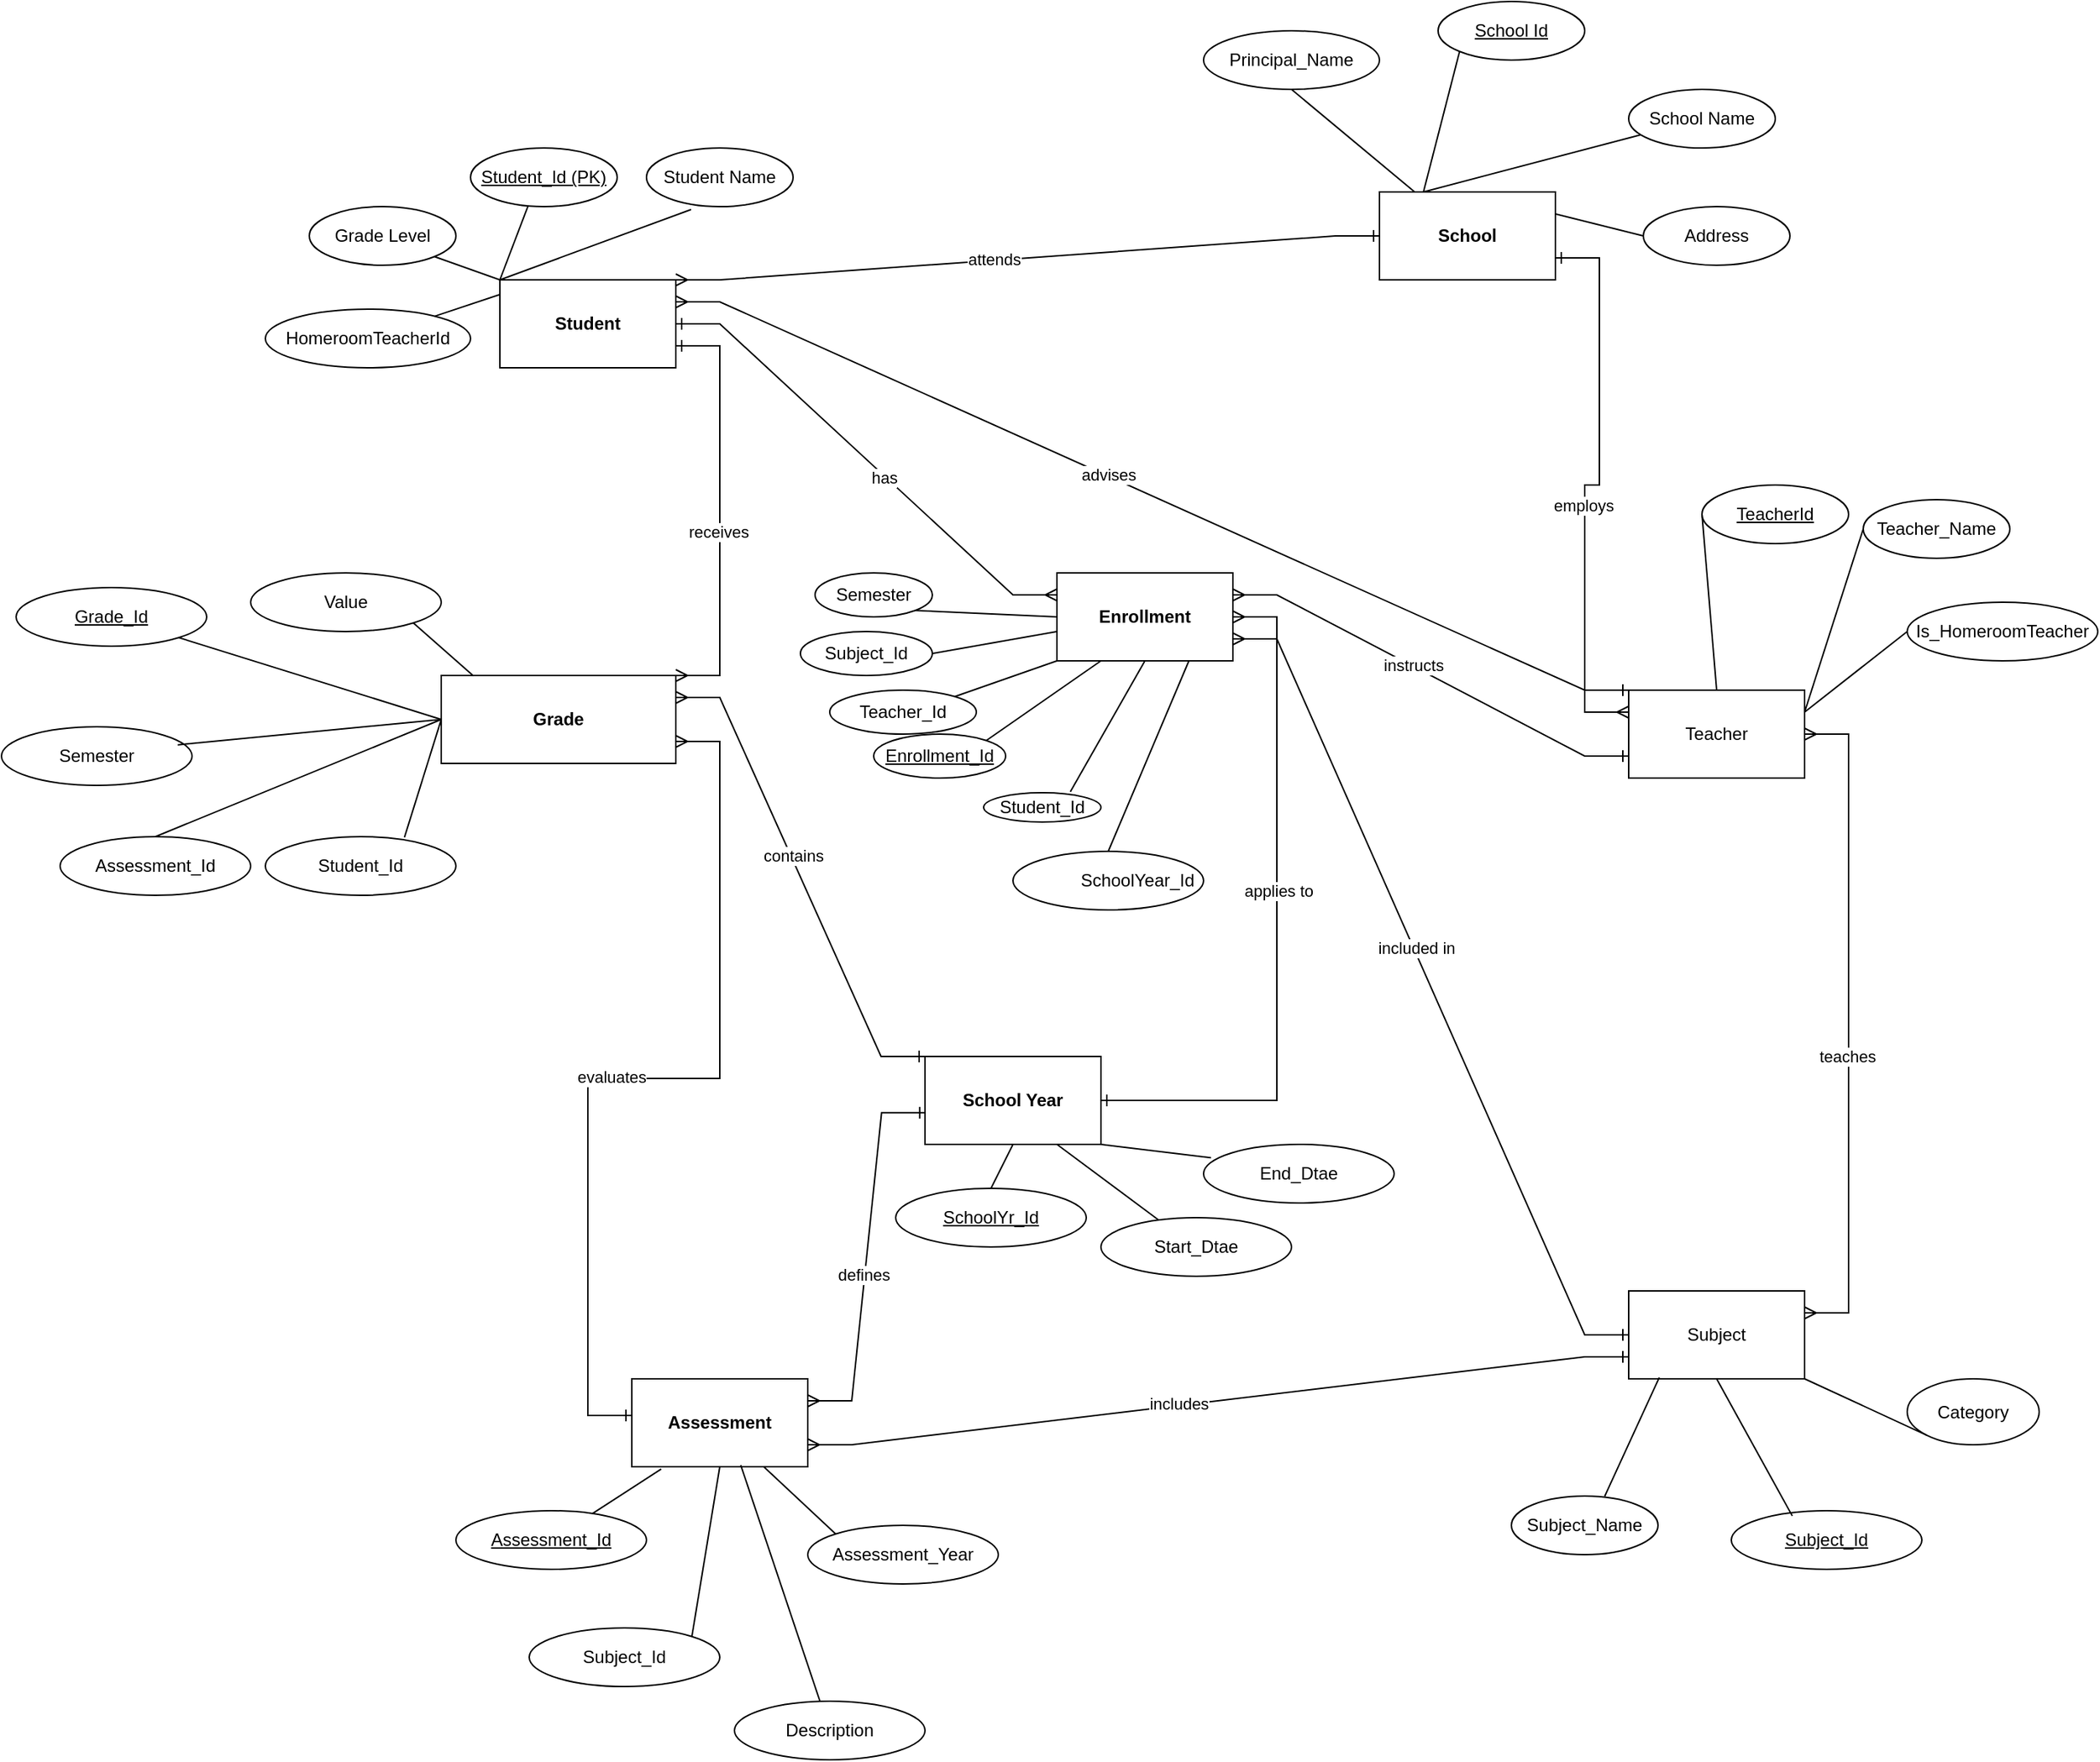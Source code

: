 <mxfile version="26.1.1">
  <diagram id="glenbrook-grading-system" name="Glenbrook Elementary School Grading System">
    <mxGraphModel dx="2268" dy="1816" grid="1" gridSize="10" guides="1" tooltips="1" connect="1" arrows="1" fold="1" page="1" pageScale="1" pageWidth="850" pageHeight="1100" math="0" shadow="0">
      <root>
        <mxCell id="0" />
        <mxCell id="1" parent="0" />
        <mxCell id="9" value="" style="edgeStyle=entityRelationEdgeStyle;fontSize=12;html=1;endArrow=ERmany;startArrow=ERone;rounded=0;entryX=1;entryY=0;entryDx=0;entryDy=0;startFill=0;endFill=0;exitX=0;exitY=0.5;exitDx=0;exitDy=0;" parent="1" source="iKPsb3ESiAYjKRTTwFBM-44" target="iKPsb3ESiAYjKRTTwFBM-43" edge="1">
          <mxGeometry width="100" height="100" relative="1" as="geometry">
            <mxPoint x="690" y="-40" as="sourcePoint" />
            <mxPoint x="310" y="60" as="targetPoint" />
          </mxGeometry>
        </mxCell>
        <mxCell id="10" value="attends" style="edgeLabel;html=1;align=center;verticalAlign=middle;resizable=0;points=[];" parent="9" vertex="1" connectable="0">
          <mxGeometry x="0.097" y="-1" relative="1" as="geometry">
            <mxPoint as="offset" />
          </mxGeometry>
        </mxCell>
        <mxCell id="11" value="" style="edgeStyle=entityRelationEdgeStyle;fontSize=12;html=1;endArrow=ERmany;startArrow=ERone;rounded=0;exitX=1;exitY=0.75;exitDx=0;exitDy=0;startFill=0;endFill=0;entryX=0;entryY=0.25;entryDx=0;entryDy=0;" parent="1" source="iKPsb3ESiAYjKRTTwFBM-44" target="iKPsb3ESiAYjKRTTwFBM-36" edge="1">
          <mxGeometry width="100" height="100" relative="1" as="geometry">
            <mxPoint x="750" y="10" as="sourcePoint" />
            <mxPoint x="850" y="280" as="targetPoint" />
          </mxGeometry>
        </mxCell>
        <mxCell id="12" value="employs" style="edgeLabel;html=1;align=center;verticalAlign=middle;resizable=0;points=[];" parent="11" vertex="1" connectable="0">
          <mxGeometry x="0.097" y="-1" relative="1" as="geometry">
            <mxPoint as="offset" />
          </mxGeometry>
        </mxCell>
        <mxCell id="13" value="" style="edgeStyle=entityRelationEdgeStyle;fontSize=12;html=1;endArrow=ERmany;startArrow=ERmany;rounded=0;entryX=1;entryY=0.25;entryDx=0;entryDy=0;startFill=0;endFill=0;" parent="1" source="iKPsb3ESiAYjKRTTwFBM-36" target="iKPsb3ESiAYjKRTTwFBM-37" edge="1">
          <mxGeometry width="100" height="100" relative="1" as="geometry">
            <mxPoint x="940" y="340" as="sourcePoint" />
            <mxPoint x="918" y="488.44" as="targetPoint" />
          </mxGeometry>
        </mxCell>
        <mxCell id="14" value="teaches" style="edgeLabel;html=1;align=center;verticalAlign=middle;resizable=0;points=[];" parent="13" vertex="1" connectable="0">
          <mxGeometry x="0.097" y="-1" relative="1" as="geometry">
            <mxPoint as="offset" />
          </mxGeometry>
        </mxCell>
        <mxCell id="28" value="" style="edgeStyle=entityRelationEdgeStyle;fontSize=12;html=1;endArrow=ERmany;startArrow=ERone;rounded=0;entryX=0;entryY=0.25;entryDx=0;entryDy=0;exitX=1;exitY=0.5;exitDx=0;exitDy=0;startFill=0;endFill=0;" parent="1" source="iKPsb3ESiAYjKRTTwFBM-43" target="iKPsb3ESiAYjKRTTwFBM-40" edge="1">
          <mxGeometry width="100" height="100" relative="1" as="geometry">
            <mxPoint x="310" y="120" as="sourcePoint" />
            <mxPoint x="360" y="270" as="targetPoint" />
          </mxGeometry>
        </mxCell>
        <mxCell id="29" value="has" style="edgeLabel;html=1;align=center;verticalAlign=middle;resizable=0;points=[];" parent="28" vertex="1" connectable="0">
          <mxGeometry x="0.097" y="-1" relative="1" as="geometry">
            <mxPoint as="offset" />
          </mxGeometry>
        </mxCell>
        <mxCell id="30" value="" style="edgeStyle=entityRelationEdgeStyle;fontSize=12;html=1;endArrow=ERmany;startArrow=ERone;rounded=0;entryX=1;entryY=0.75;entryDx=0;entryDy=0;startFill=0;endFill=0;exitX=0;exitY=0.5;exitDx=0;exitDy=0;" parent="1" source="iKPsb3ESiAYjKRTTwFBM-37" target="iKPsb3ESiAYjKRTTwFBM-40" edge="1">
          <mxGeometry width="100" height="100" relative="1" as="geometry">
            <mxPoint x="790" y="550" as="sourcePoint" />
            <mxPoint x="520" y="330" as="targetPoint" />
          </mxGeometry>
        </mxCell>
        <mxCell id="31" value="included in" style="edgeLabel;html=1;align=center;verticalAlign=middle;resizable=0;points=[];" parent="30" vertex="1" connectable="0">
          <mxGeometry x="0.097" y="-1" relative="1" as="geometry">
            <mxPoint as="offset" />
          </mxGeometry>
        </mxCell>
        <mxCell id="32" value="" style="edgeStyle=entityRelationEdgeStyle;fontSize=12;html=1;endArrow=ERmany;startArrow=ERone;rounded=0;entryX=1;entryY=0.25;entryDx=0;entryDy=0;exitX=0;exitY=0.75;exitDx=0;exitDy=0;startFill=0;endFill=0;" parent="1" source="iKPsb3ESiAYjKRTTwFBM-36" target="iKPsb3ESiAYjKRTTwFBM-40" edge="1">
          <mxGeometry width="100" height="100" relative="1" as="geometry">
            <mxPoint x="780" y="290" as="sourcePoint" />
            <mxPoint x="520" y="300" as="targetPoint" />
          </mxGeometry>
        </mxCell>
        <mxCell id="33" value="instructs" style="edgeLabel;html=1;align=center;verticalAlign=middle;resizable=0;points=[];" parent="32" vertex="1" connectable="0">
          <mxGeometry x="0.097" y="-1" relative="1" as="geometry">
            <mxPoint as="offset" />
          </mxGeometry>
        </mxCell>
        <mxCell id="15" value="" style="edgeStyle=entityRelationEdgeStyle;fontSize=12;html=1;endArrow=ERmany;startArrow=ERone;rounded=0;entryX=1;entryY=0;entryDx=0;entryDy=0;exitX=1;exitY=0.75;exitDx=0;exitDy=0;startFill=0;endFill=0;" parent="1" source="iKPsb3ESiAYjKRTTwFBM-43" target="iKPsb3ESiAYjKRTTwFBM-42" edge="1">
          <mxGeometry width="100" height="100" relative="1" as="geometry">
            <mxPoint x="230" y="120" as="sourcePoint" />
            <mxPoint x="160" y="230" as="targetPoint" />
            <Array as="points">
              <mxPoint x="240" y="440" />
            </Array>
          </mxGeometry>
        </mxCell>
        <mxCell id="16" value="receives" style="edgeLabel;html=1;align=center;verticalAlign=middle;resizable=0;points=[];" parent="15" vertex="1" connectable="0">
          <mxGeometry x="0.097" y="-1" relative="1" as="geometry">
            <mxPoint as="offset" />
          </mxGeometry>
        </mxCell>
        <mxCell id="17" value="" style="edgeStyle=entityRelationEdgeStyle;fontSize=12;html=1;endArrow=ERmany;startArrow=ERone;rounded=0;entryX=1;entryY=0.75;entryDx=0;entryDy=0;startFill=0;endFill=0;exitX=0;exitY=0.75;exitDx=0;exitDy=0;" parent="1" source="iKPsb3ESiAYjKRTTwFBM-37" target="iKPsb3ESiAYjKRTTwFBM-39" edge="1">
          <mxGeometry width="100" height="100" relative="1" as="geometry">
            <mxPoint x="890" y="660" as="sourcePoint" />
            <mxPoint x="340" y="830" as="targetPoint" />
            <Array as="points">
              <mxPoint x="680" y="710" />
              <mxPoint x="550" y="665" />
            </Array>
          </mxGeometry>
        </mxCell>
        <mxCell id="18" value="includes" style="edgeLabel;html=1;align=center;verticalAlign=middle;resizable=0;points=[];" parent="17" vertex="1" connectable="0">
          <mxGeometry x="0.097" y="-1" relative="1" as="geometry">
            <mxPoint as="offset" />
          </mxGeometry>
        </mxCell>
        <mxCell id="19" value="" style="edgeStyle=entityRelationEdgeStyle;fontSize=12;html=1;endArrow=ERone;startArrow=ERmany;rounded=0;entryX=0;entryY=0.5;entryDx=0;entryDy=0;startFill=0;endFill=0;exitX=1;exitY=0.75;exitDx=0;exitDy=0;" parent="1" source="iKPsb3ESiAYjKRTTwFBM-42" edge="1">
          <mxGeometry width="100" height="100" relative="1" as="geometry">
            <mxPoint x="120" y="320" as="sourcePoint" />
            <mxPoint x="180" y="755" as="targetPoint" />
          </mxGeometry>
        </mxCell>
        <mxCell id="20" value="evaluates" style="edgeLabel;html=1;align=center;verticalAlign=middle;resizable=0;points=[];" parent="19" vertex="1" connectable="0">
          <mxGeometry x="0.097" y="-1" relative="1" as="geometry">
            <mxPoint as="offset" />
          </mxGeometry>
        </mxCell>
        <mxCell id="21" value="" style="edgeStyle=entityRelationEdgeStyle;fontSize=12;html=1;endArrow=ERmany;startArrow=ERone;rounded=0;entryX=1;entryY=0.25;entryDx=0;entryDy=0;startFill=0;endFill=0;exitX=0;exitY=0;exitDx=0;exitDy=0;" parent="1" source="iKPsb3ESiAYjKRTTwFBM-36" target="iKPsb3ESiAYjKRTTwFBM-43" edge="1">
          <mxGeometry width="100" height="100" relative="1" as="geometry">
            <mxPoint x="778.88" y="273.2" as="sourcePoint" />
            <mxPoint x="310" y="90" as="targetPoint" />
          </mxGeometry>
        </mxCell>
        <mxCell id="22" value="advises" style="edgeLabel;html=1;align=center;verticalAlign=middle;resizable=0;points=[];" parent="21" vertex="1" connectable="0">
          <mxGeometry x="0.097" y="-1" relative="1" as="geometry">
            <mxPoint as="offset" />
          </mxGeometry>
        </mxCell>
        <mxCell id="23" value="" style="edgeStyle=entityRelationEdgeStyle;fontSize=12;html=1;endArrow=ERmany;startArrow=ERone;rounded=0;entryX=1;entryY=0.25;entryDx=0;entryDy=0;exitX=0;exitY=0;exitDx=0;exitDy=0;startFill=0;endFill=0;" parent="1" source="iKPsb3ESiAYjKRTTwFBM-38" target="iKPsb3ESiAYjKRTTwFBM-42" edge="1">
          <mxGeometry width="100" height="100" relative="1" as="geometry">
            <mxPoint x="390" y="480" as="sourcePoint" />
            <mxPoint x="160" y="320" as="targetPoint" />
          </mxGeometry>
        </mxCell>
        <mxCell id="24" value="contains" style="edgeLabel;html=1;align=center;verticalAlign=middle;resizable=0;points=[];" parent="23" vertex="1" connectable="0">
          <mxGeometry x="0.097" y="-1" relative="1" as="geometry">
            <mxPoint as="offset" />
          </mxGeometry>
        </mxCell>
        <mxCell id="34" value="" style="edgeStyle=entityRelationEdgeStyle;fontSize=12;html=1;endArrow=ERmany;startArrow=ERone;rounded=0;startFill=0;endFill=0;" parent="1" source="iKPsb3ESiAYjKRTTwFBM-38" target="iKPsb3ESiAYjKRTTwFBM-40" edge="1">
          <mxGeometry width="100" height="100" relative="1" as="geometry">
            <mxPoint x="550" y="500" as="sourcePoint" />
            <mxPoint x="490" y="300" as="targetPoint" />
          </mxGeometry>
        </mxCell>
        <mxCell id="35" value="applies to" style="edgeLabel;html=1;align=center;verticalAlign=middle;resizable=0;points=[];" parent="34" vertex="1" connectable="0">
          <mxGeometry x="0.097" y="-1" relative="1" as="geometry">
            <mxPoint as="offset" />
          </mxGeometry>
        </mxCell>
        <mxCell id="25" value="" style="edgeStyle=entityRelationEdgeStyle;fontSize=12;html=1;endArrow=ERmany;startArrow=ERone;rounded=0;entryX=1;entryY=0.25;entryDx=0;entryDy=0;startFill=0;endFill=0;exitX=0.003;exitY=0.64;exitDx=0;exitDy=0;exitPerimeter=0;" parent="1" source="iKPsb3ESiAYjKRTTwFBM-38" target="iKPsb3ESiAYjKRTTwFBM-39" edge="1">
          <mxGeometry width="100" height="100" relative="1" as="geometry">
            <mxPoint x="390" y="570" as="sourcePoint" />
            <mxPoint x="340" y="717.5" as="targetPoint" />
            <Array as="points">
              <mxPoint x="460" y="700" />
            </Array>
          </mxGeometry>
        </mxCell>
        <mxCell id="26" value="defines" style="edgeLabel;html=1;align=center;verticalAlign=middle;resizable=0;points=[];" parent="25" vertex="1" connectable="0">
          <mxGeometry x="0.097" y="-1" relative="1" as="geometry">
            <mxPoint as="offset" />
          </mxGeometry>
        </mxCell>
        <mxCell id="iKPsb3ESiAYjKRTTwFBM-36" value="Teacher" style="rounded=0;whiteSpace=wrap;html=1;" vertex="1" parent="1">
          <mxGeometry x="860" y="260" width="120" height="60" as="geometry" />
        </mxCell>
        <mxCell id="iKPsb3ESiAYjKRTTwFBM-37" value="Subject" style="rounded=0;whiteSpace=wrap;html=1;" vertex="1" parent="1">
          <mxGeometry x="860" y="670" width="120" height="60" as="geometry" />
        </mxCell>
        <mxCell id="iKPsb3ESiAYjKRTTwFBM-38" value="&lt;b&gt;School Year&lt;/b&gt;" style="rounded=0;whiteSpace=wrap;html=1;" vertex="1" parent="1">
          <mxGeometry x="380" y="510" width="120" height="60" as="geometry" />
        </mxCell>
        <mxCell id="iKPsb3ESiAYjKRTTwFBM-39" value="&lt;b&gt;Assessment&lt;/b&gt;" style="rounded=0;whiteSpace=wrap;html=1;" vertex="1" parent="1">
          <mxGeometry x="180" y="730" width="120" height="60" as="geometry" />
        </mxCell>
        <mxCell id="iKPsb3ESiAYjKRTTwFBM-40" value="&lt;b&gt;Enrollment&lt;/b&gt;" style="rounded=0;whiteSpace=wrap;html=1;" vertex="1" parent="1">
          <mxGeometry x="470" y="180" width="120" height="60" as="geometry" />
        </mxCell>
        <mxCell id="iKPsb3ESiAYjKRTTwFBM-42" value="&lt;b&gt;Grade&lt;/b&gt;" style="rounded=0;whiteSpace=wrap;html=1;" vertex="1" parent="1">
          <mxGeometry x="50" y="250" width="160" height="60" as="geometry" />
        </mxCell>
        <mxCell id="iKPsb3ESiAYjKRTTwFBM-43" value="&lt;b&gt;Student&lt;/b&gt;" style="rounded=0;whiteSpace=wrap;html=1;" vertex="1" parent="1">
          <mxGeometry x="90" y="-20" width="120" height="60" as="geometry" />
        </mxCell>
        <mxCell id="iKPsb3ESiAYjKRTTwFBM-44" value="&lt;b&gt;School&lt;/b&gt;" style="rounded=0;whiteSpace=wrap;html=1;" vertex="1" parent="1">
          <mxGeometry x="690" y="-80" width="120" height="60" as="geometry" />
        </mxCell>
        <mxCell id="iKPsb3ESiAYjKRTTwFBM-46" value="&lt;u&gt;Student_Id (PK)&lt;/u&gt;" style="ellipse;whiteSpace=wrap;html=1;" vertex="1" parent="1">
          <mxGeometry x="70" y="-110" width="100" height="40" as="geometry" />
        </mxCell>
        <mxCell id="iKPsb3ESiAYjKRTTwFBM-47" value="Student Name" style="ellipse;whiteSpace=wrap;html=1;" vertex="1" parent="1">
          <mxGeometry x="190" y="-110" width="100" height="40" as="geometry" />
        </mxCell>
        <mxCell id="iKPsb3ESiAYjKRTTwFBM-49" value="Grade Level" style="ellipse;whiteSpace=wrap;html=1;" vertex="1" parent="1">
          <mxGeometry x="-40" y="-70" width="100" height="40" as="geometry" />
        </mxCell>
        <mxCell id="iKPsb3ESiAYjKRTTwFBM-50" value="HomeroomTeacherId" style="ellipse;whiteSpace=wrap;html=1;" vertex="1" parent="1">
          <mxGeometry x="-70" width="140" height="40" as="geometry" />
        </mxCell>
        <mxCell id="iKPsb3ESiAYjKRTTwFBM-51" value="&lt;u&gt;School Id&lt;/u&gt;" style="ellipse;whiteSpace=wrap;html=1;" vertex="1" parent="1">
          <mxGeometry x="730" y="-210" width="100" height="40" as="geometry" />
        </mxCell>
        <mxCell id="iKPsb3ESiAYjKRTTwFBM-52" value="School Name" style="ellipse;whiteSpace=wrap;html=1;" vertex="1" parent="1">
          <mxGeometry x="860" y="-150" width="100" height="40" as="geometry" />
        </mxCell>
        <mxCell id="iKPsb3ESiAYjKRTTwFBM-53" value="Address" style="ellipse;whiteSpace=wrap;html=1;" vertex="1" parent="1">
          <mxGeometry x="870" y="-70" width="100" height="40" as="geometry" />
        </mxCell>
        <mxCell id="iKPsb3ESiAYjKRTTwFBM-54" value="Principal_Name" style="ellipse;whiteSpace=wrap;html=1;" vertex="1" parent="1">
          <mxGeometry x="570" y="-190" width="120" height="40" as="geometry" />
        </mxCell>
        <mxCell id="iKPsb3ESiAYjKRTTwFBM-57" value="&lt;u&gt;TeacherId&lt;/u&gt;" style="ellipse;whiteSpace=wrap;html=1;" vertex="1" parent="1">
          <mxGeometry x="910" y="120" width="100" height="40" as="geometry" />
        </mxCell>
        <mxCell id="iKPsb3ESiAYjKRTTwFBM-58" value="Teacher_Name" style="ellipse;whiteSpace=wrap;html=1;" vertex="1" parent="1">
          <mxGeometry x="1020" y="130" width="100" height="40" as="geometry" />
        </mxCell>
        <mxCell id="iKPsb3ESiAYjKRTTwFBM-59" value="Is_HomeroomTeacher" style="ellipse;whiteSpace=wrap;html=1;" vertex="1" parent="1">
          <mxGeometry x="1050" y="200" width="130" height="40" as="geometry" />
        </mxCell>
        <mxCell id="iKPsb3ESiAYjKRTTwFBM-60" value="&lt;u&gt;Subject_Id&lt;/u&gt;" style="ellipse;whiteSpace=wrap;html=1;" vertex="1" parent="1">
          <mxGeometry x="930" y="820" width="130" height="40" as="geometry" />
        </mxCell>
        <mxCell id="iKPsb3ESiAYjKRTTwFBM-62" value="Subject_Name" style="ellipse;whiteSpace=wrap;html=1;" vertex="1" parent="1">
          <mxGeometry x="780" y="810" width="100" height="40" as="geometry" />
        </mxCell>
        <mxCell id="iKPsb3ESiAYjKRTTwFBM-63" value="Category" style="ellipse;whiteSpace=wrap;html=1;" vertex="1" parent="1">
          <mxGeometry x="1050" y="730" width="90" height="45" as="geometry" />
        </mxCell>
        <mxCell id="iKPsb3ESiAYjKRTTwFBM-64" value="&lt;u&gt;Assessment_Id&lt;/u&gt;" style="ellipse;whiteSpace=wrap;html=1;" vertex="1" parent="1">
          <mxGeometry x="60" y="820" width="130" height="40" as="geometry" />
        </mxCell>
        <mxCell id="iKPsb3ESiAYjKRTTwFBM-65" value="Subject_Id" style="ellipse;whiteSpace=wrap;html=1;" vertex="1" parent="1">
          <mxGeometry x="110" y="900" width="130" height="40" as="geometry" />
        </mxCell>
        <mxCell id="iKPsb3ESiAYjKRTTwFBM-66" value="Assessment_Year" style="ellipse;whiteSpace=wrap;html=1;" vertex="1" parent="1">
          <mxGeometry x="300" y="830" width="130" height="40" as="geometry" />
        </mxCell>
        <mxCell id="iKPsb3ESiAYjKRTTwFBM-67" value="Description" style="ellipse;whiteSpace=wrap;html=1;" vertex="1" parent="1">
          <mxGeometry x="250" y="950" width="130" height="40" as="geometry" />
        </mxCell>
        <mxCell id="iKPsb3ESiAYjKRTTwFBM-68" value="&lt;u&gt;SchoolYr_Id&lt;/u&gt;" style="ellipse;whiteSpace=wrap;html=1;" vertex="1" parent="1">
          <mxGeometry x="360" y="600" width="130" height="40" as="geometry" />
        </mxCell>
        <mxCell id="iKPsb3ESiAYjKRTTwFBM-69" value="Start_Dtae" style="ellipse;whiteSpace=wrap;html=1;" vertex="1" parent="1">
          <mxGeometry x="500" y="620" width="130" height="40" as="geometry" />
        </mxCell>
        <mxCell id="iKPsb3ESiAYjKRTTwFBM-70" value="End_Dtae" style="ellipse;whiteSpace=wrap;html=1;" vertex="1" parent="1">
          <mxGeometry x="570" y="570" width="130" height="40" as="geometry" />
        </mxCell>
        <mxCell id="iKPsb3ESiAYjKRTTwFBM-74" value="&lt;u&gt;Enrollment_Id&lt;/u&gt;" style="ellipse;whiteSpace=wrap;html=1;" vertex="1" parent="1">
          <mxGeometry x="345" y="290" width="90" height="30" as="geometry" />
        </mxCell>
        <mxCell id="iKPsb3ESiAYjKRTTwFBM-75" value="Student_Id" style="ellipse;whiteSpace=wrap;html=1;" vertex="1" parent="1">
          <mxGeometry x="420" y="330" width="80" height="20" as="geometry" />
        </mxCell>
        <mxCell id="iKPsb3ESiAYjKRTTwFBM-76" value="Subject_Id" style="ellipse;whiteSpace=wrap;html=1;" vertex="1" parent="1">
          <mxGeometry x="295" y="220" width="90" height="30" as="geometry" />
        </mxCell>
        <mxCell id="iKPsb3ESiAYjKRTTwFBM-77" value="Teacher_Id" style="ellipse;whiteSpace=wrap;html=1;" vertex="1" parent="1">
          <mxGeometry x="315" y="260" width="100" height="30" as="geometry" />
        </mxCell>
        <mxCell id="iKPsb3ESiAYjKRTTwFBM-78" value="&lt;blockquote style=&quot;margin: 0 0 0 40px; border: none; padding: 0px;&quot;&gt;SchoolYear_Id&lt;/blockquote&gt;" style="ellipse;whiteSpace=wrap;html=1;" vertex="1" parent="1">
          <mxGeometry x="440" y="370" width="130" height="40" as="geometry" />
        </mxCell>
        <mxCell id="iKPsb3ESiAYjKRTTwFBM-79" value="Semester" style="ellipse;whiteSpace=wrap;html=1;" vertex="1" parent="1">
          <mxGeometry x="305" y="180" width="80" height="30" as="geometry" />
        </mxCell>
        <mxCell id="iKPsb3ESiAYjKRTTwFBM-80" value="Semester" style="ellipse;whiteSpace=wrap;html=1;" vertex="1" parent="1">
          <mxGeometry x="-250" y="285" width="130" height="40" as="geometry" />
        </mxCell>
        <mxCell id="iKPsb3ESiAYjKRTTwFBM-81" value="&lt;u&gt;Grade_Id&lt;/u&gt;" style="ellipse;whiteSpace=wrap;html=1;" vertex="1" parent="1">
          <mxGeometry x="-240" y="190" width="130" height="40" as="geometry" />
        </mxCell>
        <mxCell id="iKPsb3ESiAYjKRTTwFBM-82" value="Student_Id" style="ellipse;whiteSpace=wrap;html=1;" vertex="1" parent="1">
          <mxGeometry x="-70" y="360" width="130" height="40" as="geometry" />
        </mxCell>
        <mxCell id="iKPsb3ESiAYjKRTTwFBM-83" value="Assessment_Id" style="ellipse;whiteSpace=wrap;html=1;" vertex="1" parent="1">
          <mxGeometry x="-210" y="360" width="130" height="40" as="geometry" />
        </mxCell>
        <mxCell id="iKPsb3ESiAYjKRTTwFBM-84" value="Value" style="ellipse;whiteSpace=wrap;html=1;" vertex="1" parent="1">
          <mxGeometry x="-80" y="180" width="130" height="40" as="geometry" />
        </mxCell>
        <mxCell id="iKPsb3ESiAYjKRTTwFBM-88" value="" style="endArrow=none;html=1;rounded=0;entryX=0.5;entryY=1;entryDx=0;entryDy=0;exitX=0.5;exitY=0;exitDx=0;exitDy=0;" edge="1" parent="1" source="iKPsb3ESiAYjKRTTwFBM-68" target="iKPsb3ESiAYjKRTTwFBM-38">
          <mxGeometry width="50" height="50" relative="1" as="geometry">
            <mxPoint x="680" y="410" as="sourcePoint" />
            <mxPoint x="730" y="360" as="targetPoint" />
          </mxGeometry>
        </mxCell>
        <mxCell id="iKPsb3ESiAYjKRTTwFBM-89" value="" style="endArrow=none;html=1;rounded=0;entryX=0;entryY=0.5;entryDx=0;entryDy=0;" edge="1" parent="1" target="iKPsb3ESiAYjKRTTwFBM-57">
          <mxGeometry width="50" height="50" relative="1" as="geometry">
            <mxPoint x="920" y="260" as="sourcePoint" />
            <mxPoint x="730" y="360" as="targetPoint" />
          </mxGeometry>
        </mxCell>
        <mxCell id="iKPsb3ESiAYjKRTTwFBM-90" value="" style="endArrow=none;html=1;rounded=0;exitX=1;exitY=1;exitDx=0;exitDy=0;entryX=0.039;entryY=0.228;entryDx=0;entryDy=0;entryPerimeter=0;" edge="1" parent="1" source="iKPsb3ESiAYjKRTTwFBM-38" target="iKPsb3ESiAYjKRTTwFBM-70">
          <mxGeometry width="50" height="50" relative="1" as="geometry">
            <mxPoint x="680" y="410" as="sourcePoint" />
            <mxPoint x="730" y="360" as="targetPoint" />
          </mxGeometry>
        </mxCell>
        <mxCell id="iKPsb3ESiAYjKRTTwFBM-91" value="" style="endArrow=none;html=1;rounded=0;entryX=0.304;entryY=0.044;entryDx=0;entryDy=0;entryPerimeter=0;exitX=0.75;exitY=1;exitDx=0;exitDy=0;" edge="1" parent="1" source="iKPsb3ESiAYjKRTTwFBM-38" target="iKPsb3ESiAYjKRTTwFBM-69">
          <mxGeometry width="50" height="50" relative="1" as="geometry">
            <mxPoint x="690" y="420" as="sourcePoint" />
            <mxPoint x="740" y="370" as="targetPoint" />
          </mxGeometry>
        </mxCell>
        <mxCell id="iKPsb3ESiAYjKRTTwFBM-92" value="" style="endArrow=none;html=1;rounded=0;entryX=0;entryY=0.5;entryDx=0;entryDy=0;exitX=1;exitY=0.25;exitDx=0;exitDy=0;" edge="1" parent="1" source="iKPsb3ESiAYjKRTTwFBM-36" target="iKPsb3ESiAYjKRTTwFBM-58">
          <mxGeometry width="50" height="50" relative="1" as="geometry">
            <mxPoint x="700" y="430" as="sourcePoint" />
            <mxPoint x="750" y="380" as="targetPoint" />
          </mxGeometry>
        </mxCell>
        <mxCell id="iKPsb3ESiAYjKRTTwFBM-93" value="" style="endArrow=none;html=1;rounded=0;entryX=0;entryY=0.5;entryDx=0;entryDy=0;exitX=1;exitY=0.25;exitDx=0;exitDy=0;" edge="1" parent="1" source="iKPsb3ESiAYjKRTTwFBM-36" target="iKPsb3ESiAYjKRTTwFBM-59">
          <mxGeometry width="50" height="50" relative="1" as="geometry">
            <mxPoint x="710" y="440" as="sourcePoint" />
            <mxPoint x="760" y="390" as="targetPoint" />
          </mxGeometry>
        </mxCell>
        <mxCell id="iKPsb3ESiAYjKRTTwFBM-94" value="" style="endArrow=none;html=1;rounded=0;entryX=0.636;entryY=0.006;entryDx=0;entryDy=0;entryPerimeter=0;exitX=0.174;exitY=0.985;exitDx=0;exitDy=0;exitPerimeter=0;" edge="1" parent="1" source="iKPsb3ESiAYjKRTTwFBM-37" target="iKPsb3ESiAYjKRTTwFBM-62">
          <mxGeometry width="50" height="50" relative="1" as="geometry">
            <mxPoint x="680" y="630" as="sourcePoint" />
            <mxPoint x="730" y="580" as="targetPoint" />
          </mxGeometry>
        </mxCell>
        <mxCell id="iKPsb3ESiAYjKRTTwFBM-95" value="" style="endArrow=none;html=1;rounded=0;entryX=0.5;entryY=1;entryDx=0;entryDy=0;exitX=0.32;exitY=0.089;exitDx=0;exitDy=0;exitPerimeter=0;" edge="1" parent="1" source="iKPsb3ESiAYjKRTTwFBM-60" target="iKPsb3ESiAYjKRTTwFBM-37">
          <mxGeometry width="50" height="50" relative="1" as="geometry">
            <mxPoint x="891" y="749" as="sourcePoint" />
            <mxPoint x="854" y="820" as="targetPoint" />
          </mxGeometry>
        </mxCell>
        <mxCell id="iKPsb3ESiAYjKRTTwFBM-96" value="" style="endArrow=none;html=1;rounded=0;entryX=1;entryY=1;entryDx=0;entryDy=0;exitX=0;exitY=1;exitDx=0;exitDy=0;" edge="1" parent="1" source="iKPsb3ESiAYjKRTTwFBM-63" target="iKPsb3ESiAYjKRTTwFBM-37">
          <mxGeometry width="50" height="50" relative="1" as="geometry">
            <mxPoint x="901" y="759" as="sourcePoint" />
            <mxPoint x="864" y="830" as="targetPoint" />
          </mxGeometry>
        </mxCell>
        <mxCell id="iKPsb3ESiAYjKRTTwFBM-97" value="" style="endArrow=none;html=1;rounded=0;entryX=0.75;entryY=1;entryDx=0;entryDy=0;exitX=0;exitY=0;exitDx=0;exitDy=0;" edge="1" parent="1" source="iKPsb3ESiAYjKRTTwFBM-66" target="iKPsb3ESiAYjKRTTwFBM-39">
          <mxGeometry width="50" height="50" relative="1" as="geometry">
            <mxPoint x="460" y="850" as="sourcePoint" />
            <mxPoint x="510" y="800" as="targetPoint" />
          </mxGeometry>
        </mxCell>
        <mxCell id="iKPsb3ESiAYjKRTTwFBM-98" value="" style="endArrow=none;html=1;rounded=0;entryX=0.5;entryY=1;entryDx=0;entryDy=0;exitX=1;exitY=0;exitDx=0;exitDy=0;" edge="1" parent="1" source="iKPsb3ESiAYjKRTTwFBM-65" target="iKPsb3ESiAYjKRTTwFBM-39">
          <mxGeometry width="50" height="50" relative="1" as="geometry">
            <mxPoint x="911" y="769" as="sourcePoint" />
            <mxPoint x="874" y="840" as="targetPoint" />
          </mxGeometry>
        </mxCell>
        <mxCell id="iKPsb3ESiAYjKRTTwFBM-99" value="" style="endArrow=none;html=1;rounded=0;entryX=0.619;entryY=0.981;entryDx=0;entryDy=0;entryPerimeter=0;" edge="1" parent="1" source="iKPsb3ESiAYjKRTTwFBM-67" target="iKPsb3ESiAYjKRTTwFBM-39">
          <mxGeometry width="50" height="50" relative="1" as="geometry">
            <mxPoint x="231" y="916" as="sourcePoint" />
            <mxPoint x="250" y="800" as="targetPoint" />
          </mxGeometry>
        </mxCell>
        <mxCell id="iKPsb3ESiAYjKRTTwFBM-100" value="" style="endArrow=none;html=1;rounded=0;entryX=0.167;entryY=1.026;entryDx=0;entryDy=0;entryPerimeter=0;" edge="1" parent="1" source="iKPsb3ESiAYjKRTTwFBM-64" target="iKPsb3ESiAYjKRTTwFBM-39">
          <mxGeometry width="50" height="50" relative="1" as="geometry">
            <mxPoint x="231" y="916" as="sourcePoint" />
            <mxPoint x="250" y="800" as="targetPoint" />
          </mxGeometry>
        </mxCell>
        <mxCell id="iKPsb3ESiAYjKRTTwFBM-101" value="" style="endArrow=none;html=1;rounded=0;entryX=1;entryY=1;entryDx=0;entryDy=0;exitX=0;exitY=0.5;exitDx=0;exitDy=0;" edge="1" parent="1" source="iKPsb3ESiAYjKRTTwFBM-40" target="iKPsb3ESiAYjKRTTwFBM-79">
          <mxGeometry width="50" height="50" relative="1" as="geometry">
            <mxPoint x="460" y="260" as="sourcePoint" />
            <mxPoint x="510" y="210" as="targetPoint" />
          </mxGeometry>
        </mxCell>
        <mxCell id="iKPsb3ESiAYjKRTTwFBM-102" value="" style="endArrow=none;html=1;rounded=0;entryX=1;entryY=0.5;entryDx=0;entryDy=0;" edge="1" parent="1" target="iKPsb3ESiAYjKRTTwFBM-76">
          <mxGeometry width="50" height="50" relative="1" as="geometry">
            <mxPoint x="470" y="220" as="sourcePoint" />
            <mxPoint x="384" y="215" as="targetPoint" />
          </mxGeometry>
        </mxCell>
        <mxCell id="iKPsb3ESiAYjKRTTwFBM-103" value="" style="endArrow=none;html=1;rounded=0;entryX=1;entryY=0;entryDx=0;entryDy=0;exitX=0;exitY=1;exitDx=0;exitDy=0;" edge="1" parent="1" source="iKPsb3ESiAYjKRTTwFBM-40" target="iKPsb3ESiAYjKRTTwFBM-77">
          <mxGeometry width="50" height="50" relative="1" as="geometry">
            <mxPoint x="490" y="230" as="sourcePoint" />
            <mxPoint x="394" y="225" as="targetPoint" />
          </mxGeometry>
        </mxCell>
        <mxCell id="iKPsb3ESiAYjKRTTwFBM-104" value="" style="endArrow=none;html=1;rounded=0;entryX=1;entryY=0;entryDx=0;entryDy=0;exitX=0;exitY=0.5;exitDx=0;exitDy=0;" edge="1" parent="1" target="iKPsb3ESiAYjKRTTwFBM-74">
          <mxGeometry width="50" height="50" relative="1" as="geometry">
            <mxPoint x="500" y="240" as="sourcePoint" />
            <mxPoint x="404" y="235" as="targetPoint" />
          </mxGeometry>
        </mxCell>
        <mxCell id="iKPsb3ESiAYjKRTTwFBM-105" value="" style="endArrow=none;html=1;rounded=0;entryX=0.739;entryY=-0.033;entryDx=0;entryDy=0;exitX=0.5;exitY=1;exitDx=0;exitDy=0;entryPerimeter=0;" edge="1" parent="1" source="iKPsb3ESiAYjKRTTwFBM-40" target="iKPsb3ESiAYjKRTTwFBM-75">
          <mxGeometry width="50" height="50" relative="1" as="geometry">
            <mxPoint x="510" y="250" as="sourcePoint" />
            <mxPoint x="414" y="245" as="targetPoint" />
          </mxGeometry>
        </mxCell>
        <mxCell id="iKPsb3ESiAYjKRTTwFBM-106" value="" style="endArrow=none;html=1;rounded=0;entryX=0.5;entryY=0;entryDx=0;entryDy=0;exitX=0.75;exitY=1;exitDx=0;exitDy=0;" edge="1" parent="1" source="iKPsb3ESiAYjKRTTwFBM-40" target="iKPsb3ESiAYjKRTTwFBM-78">
          <mxGeometry width="50" height="50" relative="1" as="geometry">
            <mxPoint x="520" y="260" as="sourcePoint" />
            <mxPoint x="424" y="255" as="targetPoint" />
          </mxGeometry>
        </mxCell>
        <mxCell id="iKPsb3ESiAYjKRTTwFBM-107" value="" style="endArrow=none;html=1;rounded=0;exitX=1;exitY=1;exitDx=0;exitDy=0;entryX=0.137;entryY=0.004;entryDx=0;entryDy=0;entryPerimeter=0;" edge="1" parent="1" source="iKPsb3ESiAYjKRTTwFBM-84" target="iKPsb3ESiAYjKRTTwFBM-42">
          <mxGeometry width="50" height="50" relative="1" as="geometry">
            <mxPoint x="240" y="170" as="sourcePoint" />
            <mxPoint x="290" y="120" as="targetPoint" />
          </mxGeometry>
        </mxCell>
        <mxCell id="iKPsb3ESiAYjKRTTwFBM-108" value="" style="endArrow=none;html=1;rounded=0;entryX=1;entryY=1;entryDx=0;entryDy=0;exitX=0;exitY=0.5;exitDx=0;exitDy=0;" edge="1" parent="1" source="iKPsb3ESiAYjKRTTwFBM-42" target="iKPsb3ESiAYjKRTTwFBM-81">
          <mxGeometry width="50" height="50" relative="1" as="geometry">
            <mxPoint x="530" y="270" as="sourcePoint" />
            <mxPoint x="434" y="265" as="targetPoint" />
          </mxGeometry>
        </mxCell>
        <mxCell id="iKPsb3ESiAYjKRTTwFBM-109" value="" style="endArrow=none;html=1;rounded=0;entryX=0.925;entryY=0.308;entryDx=0;entryDy=0;exitX=0;exitY=0.5;exitDx=0;exitDy=0;entryPerimeter=0;" edge="1" parent="1" source="iKPsb3ESiAYjKRTTwFBM-42" target="iKPsb3ESiAYjKRTTwFBM-80">
          <mxGeometry width="50" height="50" relative="1" as="geometry">
            <mxPoint x="60" y="290" as="sourcePoint" />
            <mxPoint x="-119" y="234" as="targetPoint" />
          </mxGeometry>
        </mxCell>
        <mxCell id="iKPsb3ESiAYjKRTTwFBM-110" value="" style="endArrow=none;html=1;rounded=0;entryX=0.5;entryY=0;entryDx=0;entryDy=0;exitX=0;exitY=0.5;exitDx=0;exitDy=0;" edge="1" parent="1" source="iKPsb3ESiAYjKRTTwFBM-42" target="iKPsb3ESiAYjKRTTwFBM-83">
          <mxGeometry width="50" height="50" relative="1" as="geometry">
            <mxPoint x="70" y="300" as="sourcePoint" />
            <mxPoint x="-109" y="244" as="targetPoint" />
          </mxGeometry>
        </mxCell>
        <mxCell id="iKPsb3ESiAYjKRTTwFBM-111" value="" style="endArrow=none;html=1;rounded=0;entryX=0.73;entryY=0.011;entryDx=0;entryDy=0;exitX=0;exitY=0.5;exitDx=0;exitDy=0;entryPerimeter=0;" edge="1" parent="1" source="iKPsb3ESiAYjKRTTwFBM-42" target="iKPsb3ESiAYjKRTTwFBM-82">
          <mxGeometry width="50" height="50" relative="1" as="geometry">
            <mxPoint x="80" y="310" as="sourcePoint" />
            <mxPoint x="-99" y="254" as="targetPoint" />
          </mxGeometry>
        </mxCell>
        <mxCell id="iKPsb3ESiAYjKRTTwFBM-112" value="" style="endArrow=none;html=1;rounded=0;entryX=1;entryY=1;entryDx=0;entryDy=0;exitX=0;exitY=0;exitDx=0;exitDy=0;" edge="1" parent="1" source="iKPsb3ESiAYjKRTTwFBM-43" target="iKPsb3ESiAYjKRTTwFBM-49">
          <mxGeometry width="50" height="50" relative="1" as="geometry">
            <mxPoint x="90" y="320" as="sourcePoint" />
            <mxPoint x="-89" y="264" as="targetPoint" />
          </mxGeometry>
        </mxCell>
        <mxCell id="iKPsb3ESiAYjKRTTwFBM-113" value="" style="endArrow=none;html=1;rounded=0;" edge="1" parent="1" target="iKPsb3ESiAYjKRTTwFBM-50">
          <mxGeometry width="50" height="50" relative="1" as="geometry">
            <mxPoint x="90" y="-10" as="sourcePoint" />
            <mxPoint x="55" y="-26" as="targetPoint" />
          </mxGeometry>
        </mxCell>
        <mxCell id="iKPsb3ESiAYjKRTTwFBM-114" value="" style="endArrow=none;html=1;rounded=0;entryX=0.393;entryY=0.983;entryDx=0;entryDy=0;exitX=0;exitY=0;exitDx=0;exitDy=0;entryPerimeter=0;" edge="1" parent="1" source="iKPsb3ESiAYjKRTTwFBM-43" target="iKPsb3ESiAYjKRTTwFBM-46">
          <mxGeometry width="50" height="50" relative="1" as="geometry">
            <mxPoint x="110" as="sourcePoint" />
            <mxPoint x="65" y="-16" as="targetPoint" />
          </mxGeometry>
        </mxCell>
        <mxCell id="iKPsb3ESiAYjKRTTwFBM-115" value="" style="endArrow=none;html=1;rounded=0;entryX=0.304;entryY=1.05;entryDx=0;entryDy=0;exitX=0;exitY=0;exitDx=0;exitDy=0;entryPerimeter=0;" edge="1" parent="1" source="iKPsb3ESiAYjKRTTwFBM-43" target="iKPsb3ESiAYjKRTTwFBM-47">
          <mxGeometry width="50" height="50" relative="1" as="geometry">
            <mxPoint x="120" y="10" as="sourcePoint" />
            <mxPoint x="75" y="-6" as="targetPoint" />
          </mxGeometry>
        </mxCell>
        <mxCell id="iKPsb3ESiAYjKRTTwFBM-116" value="" style="endArrow=none;html=1;rounded=0;entryX=0.5;entryY=1;entryDx=0;entryDy=0;" edge="1" parent="1" source="iKPsb3ESiAYjKRTTwFBM-44" target="iKPsb3ESiAYjKRTTwFBM-54">
          <mxGeometry width="50" height="50" relative="1" as="geometry">
            <mxPoint x="810" y="80" as="sourcePoint" />
            <mxPoint x="860" y="30" as="targetPoint" />
          </mxGeometry>
        </mxCell>
        <mxCell id="iKPsb3ESiAYjKRTTwFBM-117" value="" style="endArrow=none;html=1;rounded=0;entryX=0;entryY=1;entryDx=0;entryDy=0;exitX=0.25;exitY=0;exitDx=0;exitDy=0;" edge="1" parent="1" source="iKPsb3ESiAYjKRTTwFBM-44" target="iKPsb3ESiAYjKRTTwFBM-51">
          <mxGeometry width="50" height="50" relative="1" as="geometry">
            <mxPoint x="724" y="-70" as="sourcePoint" />
            <mxPoint x="640" y="-140" as="targetPoint" />
          </mxGeometry>
        </mxCell>
        <mxCell id="iKPsb3ESiAYjKRTTwFBM-118" value="" style="endArrow=none;html=1;rounded=0;exitX=0.25;exitY=0;exitDx=0;exitDy=0;" edge="1" parent="1" source="iKPsb3ESiAYjKRTTwFBM-44" target="iKPsb3ESiAYjKRTTwFBM-52">
          <mxGeometry width="50" height="50" relative="1" as="geometry">
            <mxPoint x="734" y="-60" as="sourcePoint" />
            <mxPoint x="650" y="-130" as="targetPoint" />
          </mxGeometry>
        </mxCell>
        <mxCell id="iKPsb3ESiAYjKRTTwFBM-119" value="" style="endArrow=none;html=1;rounded=0;entryX=0;entryY=0.5;entryDx=0;entryDy=0;exitX=1;exitY=0.25;exitDx=0;exitDy=0;" edge="1" parent="1" source="iKPsb3ESiAYjKRTTwFBM-44" target="iKPsb3ESiAYjKRTTwFBM-53">
          <mxGeometry width="50" height="50" relative="1" as="geometry">
            <mxPoint x="744" y="-50" as="sourcePoint" />
            <mxPoint x="660" y="-120" as="targetPoint" />
          </mxGeometry>
        </mxCell>
      </root>
    </mxGraphModel>
  </diagram>
</mxfile>
